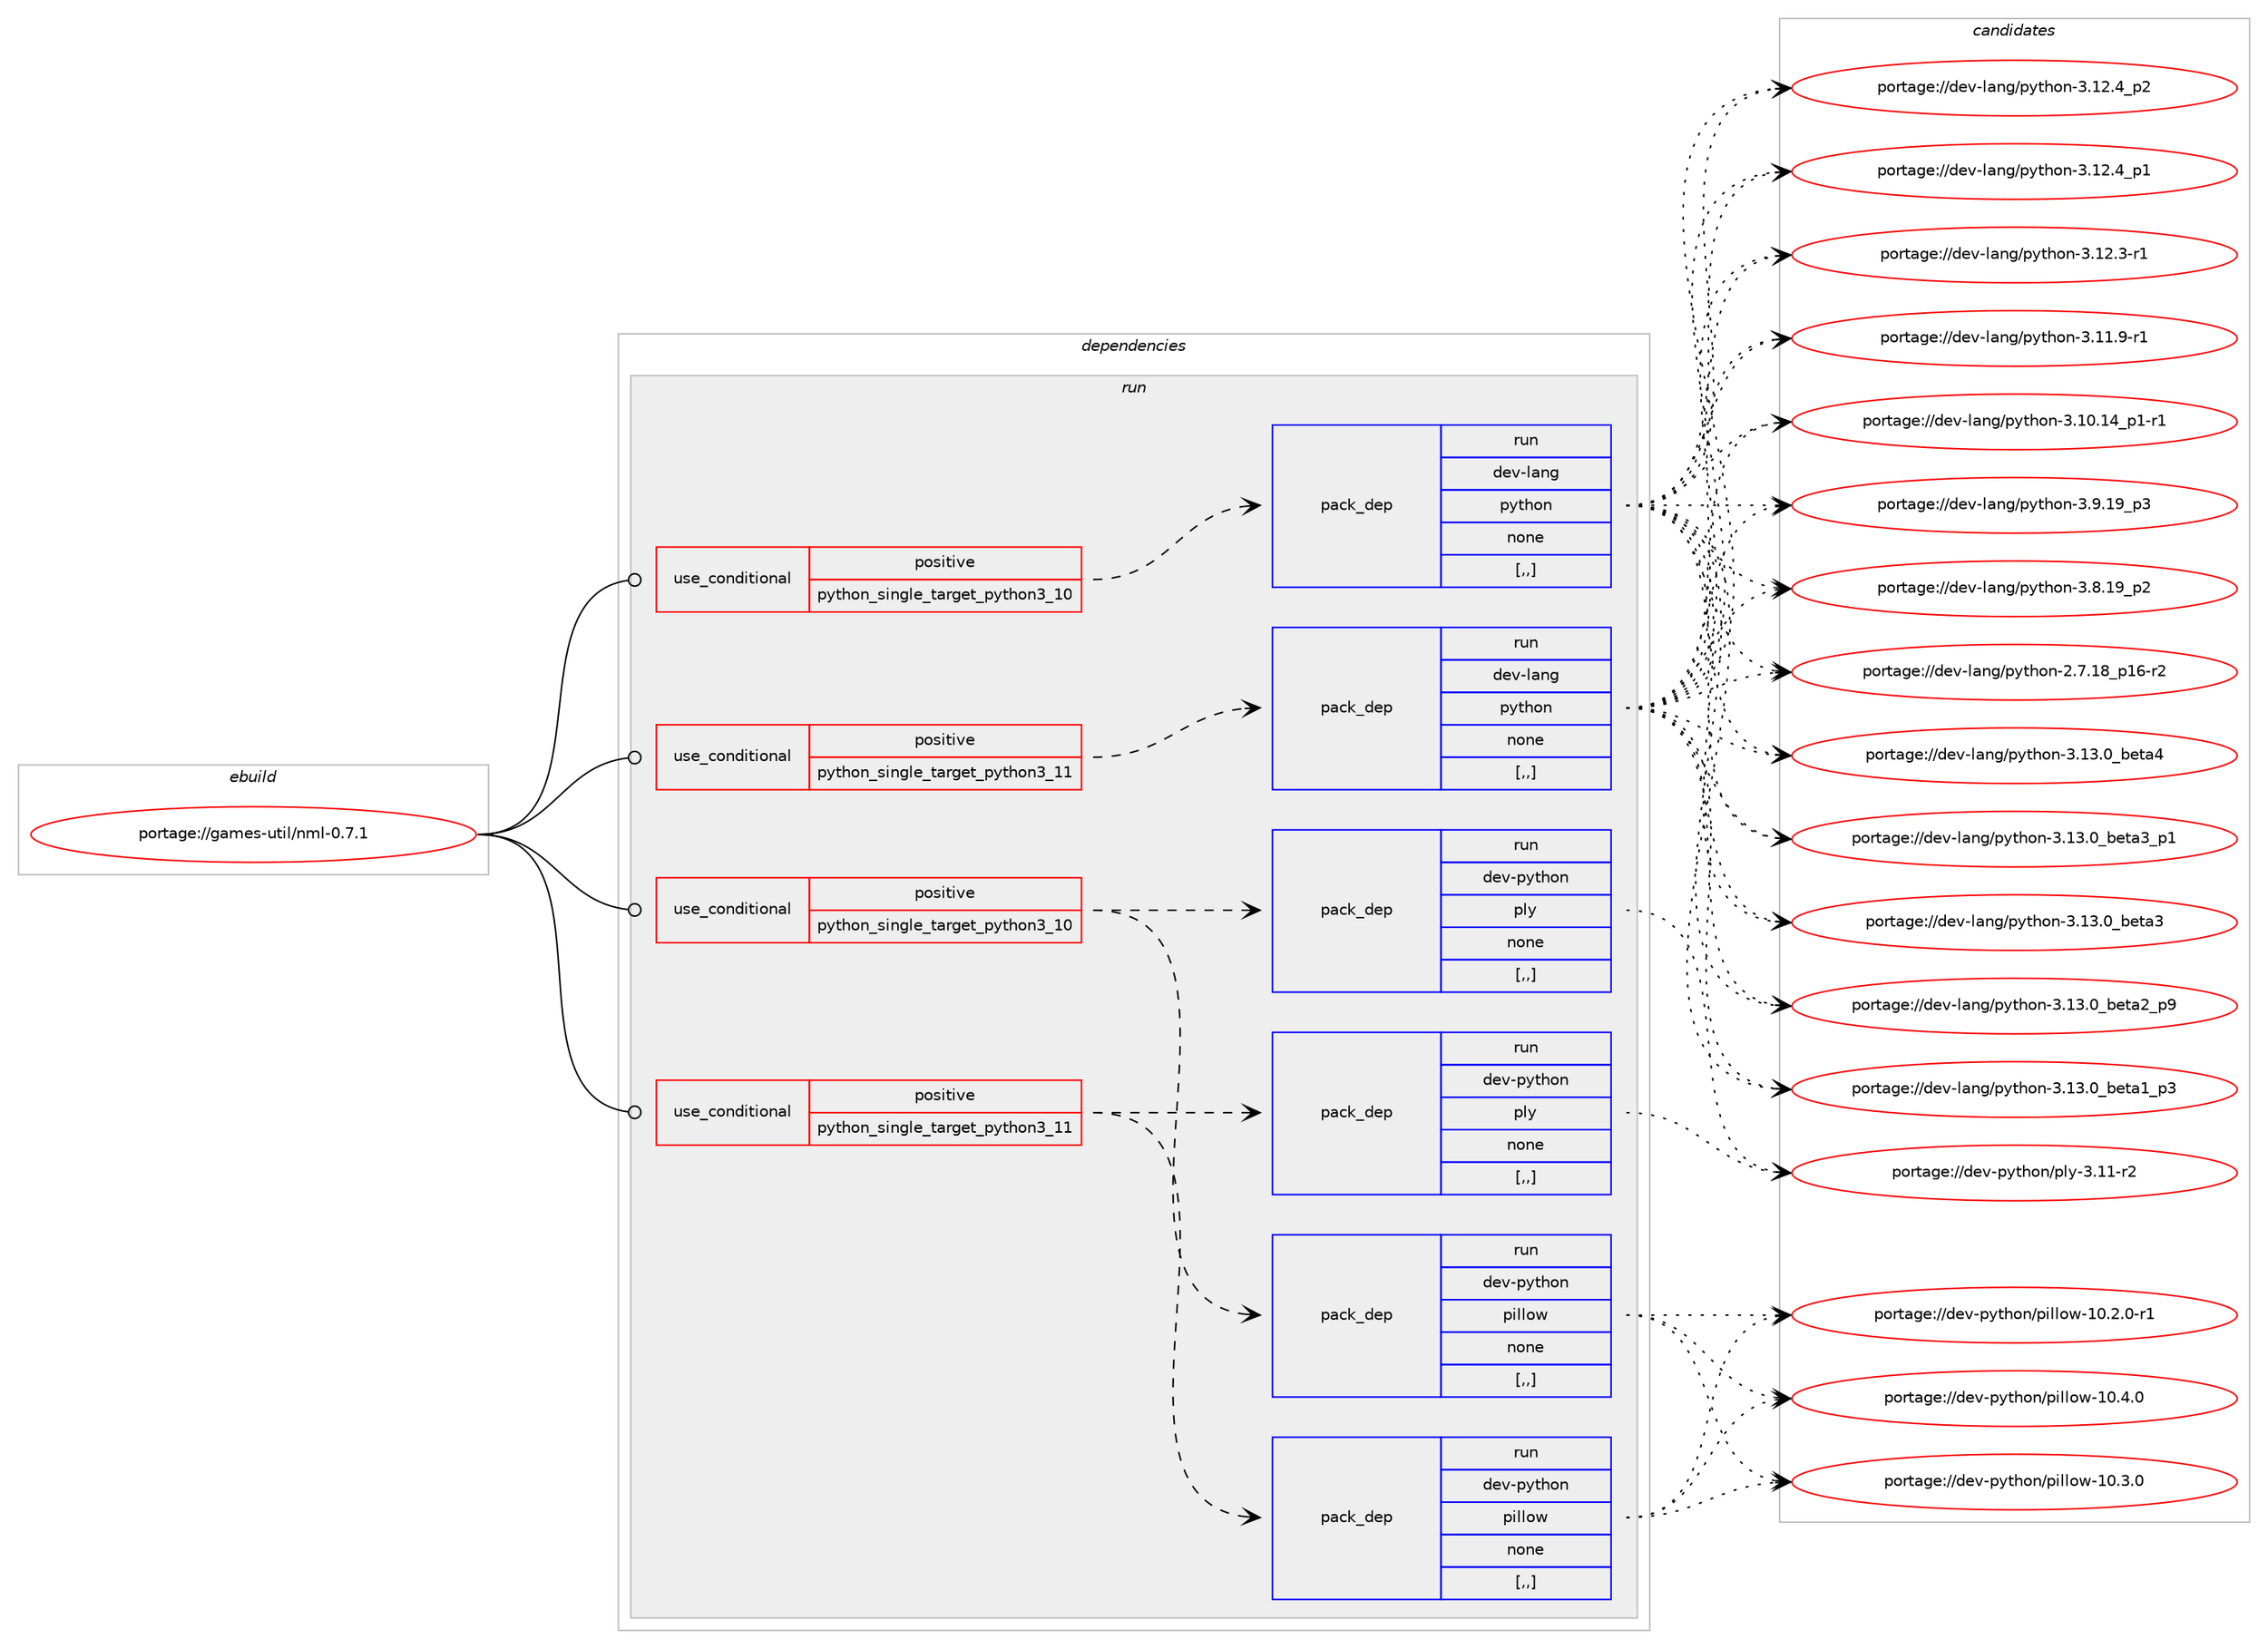 digraph prolog {

# *************
# Graph options
# *************

newrank=true;
concentrate=true;
compound=true;
graph [rankdir=LR,fontname=Helvetica,fontsize=10,ranksep=1.5];#, ranksep=2.5, nodesep=0.2];
edge  [arrowhead=vee];
node  [fontname=Helvetica,fontsize=10];

# **********
# The ebuild
# **********

subgraph cluster_leftcol {
color=gray;
label=<<i>ebuild</i>>;
id [label="portage://games-util/nml-0.7.1", color=red, width=4, href="../games-util/nml-0.7.1.svg"];
}

# ****************
# The dependencies
# ****************

subgraph cluster_midcol {
color=gray;
label=<<i>dependencies</i>>;
subgraph cluster_compile {
fillcolor="#eeeeee";
style=filled;
label=<<i>compile</i>>;
}
subgraph cluster_compileandrun {
fillcolor="#eeeeee";
style=filled;
label=<<i>compile and run</i>>;
}
subgraph cluster_run {
fillcolor="#eeeeee";
style=filled;
label=<<i>run</i>>;
subgraph cond65011 {
dependency235895 [label=<<TABLE BORDER="0" CELLBORDER="1" CELLSPACING="0" CELLPADDING="4"><TR><TD ROWSPAN="3" CELLPADDING="10">use_conditional</TD></TR><TR><TD>positive</TD></TR><TR><TD>python_single_target_python3_10</TD></TR></TABLE>>, shape=none, color=red];
subgraph pack169354 {
dependency235896 [label=<<TABLE BORDER="0" CELLBORDER="1" CELLSPACING="0" CELLPADDING="4" WIDTH="220"><TR><TD ROWSPAN="6" CELLPADDING="30">pack_dep</TD></TR><TR><TD WIDTH="110">run</TD></TR><TR><TD>dev-lang</TD></TR><TR><TD>python</TD></TR><TR><TD>none</TD></TR><TR><TD>[,,]</TD></TR></TABLE>>, shape=none, color=blue];
}
dependency235895:e -> dependency235896:w [weight=20,style="dashed",arrowhead="vee"];
}
id:e -> dependency235895:w [weight=20,style="solid",arrowhead="odot"];
subgraph cond65012 {
dependency235897 [label=<<TABLE BORDER="0" CELLBORDER="1" CELLSPACING="0" CELLPADDING="4"><TR><TD ROWSPAN="3" CELLPADDING="10">use_conditional</TD></TR><TR><TD>positive</TD></TR><TR><TD>python_single_target_python3_10</TD></TR></TABLE>>, shape=none, color=red];
subgraph pack169355 {
dependency235898 [label=<<TABLE BORDER="0" CELLBORDER="1" CELLSPACING="0" CELLPADDING="4" WIDTH="220"><TR><TD ROWSPAN="6" CELLPADDING="30">pack_dep</TD></TR><TR><TD WIDTH="110">run</TD></TR><TR><TD>dev-python</TD></TR><TR><TD>pillow</TD></TR><TR><TD>none</TD></TR><TR><TD>[,,]</TD></TR></TABLE>>, shape=none, color=blue];
}
dependency235897:e -> dependency235898:w [weight=20,style="dashed",arrowhead="vee"];
subgraph pack169356 {
dependency235899 [label=<<TABLE BORDER="0" CELLBORDER="1" CELLSPACING="0" CELLPADDING="4" WIDTH="220"><TR><TD ROWSPAN="6" CELLPADDING="30">pack_dep</TD></TR><TR><TD WIDTH="110">run</TD></TR><TR><TD>dev-python</TD></TR><TR><TD>ply</TD></TR><TR><TD>none</TD></TR><TR><TD>[,,]</TD></TR></TABLE>>, shape=none, color=blue];
}
dependency235897:e -> dependency235899:w [weight=20,style="dashed",arrowhead="vee"];
}
id:e -> dependency235897:w [weight=20,style="solid",arrowhead="odot"];
subgraph cond65013 {
dependency235900 [label=<<TABLE BORDER="0" CELLBORDER="1" CELLSPACING="0" CELLPADDING="4"><TR><TD ROWSPAN="3" CELLPADDING="10">use_conditional</TD></TR><TR><TD>positive</TD></TR><TR><TD>python_single_target_python3_11</TD></TR></TABLE>>, shape=none, color=red];
subgraph pack169357 {
dependency235901 [label=<<TABLE BORDER="0" CELLBORDER="1" CELLSPACING="0" CELLPADDING="4" WIDTH="220"><TR><TD ROWSPAN="6" CELLPADDING="30">pack_dep</TD></TR><TR><TD WIDTH="110">run</TD></TR><TR><TD>dev-lang</TD></TR><TR><TD>python</TD></TR><TR><TD>none</TD></TR><TR><TD>[,,]</TD></TR></TABLE>>, shape=none, color=blue];
}
dependency235900:e -> dependency235901:w [weight=20,style="dashed",arrowhead="vee"];
}
id:e -> dependency235900:w [weight=20,style="solid",arrowhead="odot"];
subgraph cond65014 {
dependency235902 [label=<<TABLE BORDER="0" CELLBORDER="1" CELLSPACING="0" CELLPADDING="4"><TR><TD ROWSPAN="3" CELLPADDING="10">use_conditional</TD></TR><TR><TD>positive</TD></TR><TR><TD>python_single_target_python3_11</TD></TR></TABLE>>, shape=none, color=red];
subgraph pack169358 {
dependency235903 [label=<<TABLE BORDER="0" CELLBORDER="1" CELLSPACING="0" CELLPADDING="4" WIDTH="220"><TR><TD ROWSPAN="6" CELLPADDING="30">pack_dep</TD></TR><TR><TD WIDTH="110">run</TD></TR><TR><TD>dev-python</TD></TR><TR><TD>pillow</TD></TR><TR><TD>none</TD></TR><TR><TD>[,,]</TD></TR></TABLE>>, shape=none, color=blue];
}
dependency235902:e -> dependency235903:w [weight=20,style="dashed",arrowhead="vee"];
subgraph pack169359 {
dependency235904 [label=<<TABLE BORDER="0" CELLBORDER="1" CELLSPACING="0" CELLPADDING="4" WIDTH="220"><TR><TD ROWSPAN="6" CELLPADDING="30">pack_dep</TD></TR><TR><TD WIDTH="110">run</TD></TR><TR><TD>dev-python</TD></TR><TR><TD>ply</TD></TR><TR><TD>none</TD></TR><TR><TD>[,,]</TD></TR></TABLE>>, shape=none, color=blue];
}
dependency235902:e -> dependency235904:w [weight=20,style="dashed",arrowhead="vee"];
}
id:e -> dependency235902:w [weight=20,style="solid",arrowhead="odot"];
}
}

# **************
# The candidates
# **************

subgraph cluster_choices {
rank=same;
color=gray;
label=<<i>candidates</i>>;

subgraph choice169354 {
color=black;
nodesep=1;
choice1001011184510897110103471121211161041111104551464951464895981011169752 [label="portage://dev-lang/python-3.13.0_beta4", color=red, width=4,href="../dev-lang/python-3.13.0_beta4.svg"];
choice10010111845108971101034711212111610411111045514649514648959810111697519511249 [label="portage://dev-lang/python-3.13.0_beta3_p1", color=red, width=4,href="../dev-lang/python-3.13.0_beta3_p1.svg"];
choice1001011184510897110103471121211161041111104551464951464895981011169751 [label="portage://dev-lang/python-3.13.0_beta3", color=red, width=4,href="../dev-lang/python-3.13.0_beta3.svg"];
choice10010111845108971101034711212111610411111045514649514648959810111697509511257 [label="portage://dev-lang/python-3.13.0_beta2_p9", color=red, width=4,href="../dev-lang/python-3.13.0_beta2_p9.svg"];
choice10010111845108971101034711212111610411111045514649514648959810111697499511251 [label="portage://dev-lang/python-3.13.0_beta1_p3", color=red, width=4,href="../dev-lang/python-3.13.0_beta1_p3.svg"];
choice100101118451089711010347112121116104111110455146495046529511250 [label="portage://dev-lang/python-3.12.4_p2", color=red, width=4,href="../dev-lang/python-3.12.4_p2.svg"];
choice100101118451089711010347112121116104111110455146495046529511249 [label="portage://dev-lang/python-3.12.4_p1", color=red, width=4,href="../dev-lang/python-3.12.4_p1.svg"];
choice100101118451089711010347112121116104111110455146495046514511449 [label="portage://dev-lang/python-3.12.3-r1", color=red, width=4,href="../dev-lang/python-3.12.3-r1.svg"];
choice100101118451089711010347112121116104111110455146494946574511449 [label="portage://dev-lang/python-3.11.9-r1", color=red, width=4,href="../dev-lang/python-3.11.9-r1.svg"];
choice100101118451089711010347112121116104111110455146494846495295112494511449 [label="portage://dev-lang/python-3.10.14_p1-r1", color=red, width=4,href="../dev-lang/python-3.10.14_p1-r1.svg"];
choice100101118451089711010347112121116104111110455146574649579511251 [label="portage://dev-lang/python-3.9.19_p3", color=red, width=4,href="../dev-lang/python-3.9.19_p3.svg"];
choice100101118451089711010347112121116104111110455146564649579511250 [label="portage://dev-lang/python-3.8.19_p2", color=red, width=4,href="../dev-lang/python-3.8.19_p2.svg"];
choice100101118451089711010347112121116104111110455046554649569511249544511450 [label="portage://dev-lang/python-2.7.18_p16-r2", color=red, width=4,href="../dev-lang/python-2.7.18_p16-r2.svg"];
dependency235896:e -> choice1001011184510897110103471121211161041111104551464951464895981011169752:w [style=dotted,weight="100"];
dependency235896:e -> choice10010111845108971101034711212111610411111045514649514648959810111697519511249:w [style=dotted,weight="100"];
dependency235896:e -> choice1001011184510897110103471121211161041111104551464951464895981011169751:w [style=dotted,weight="100"];
dependency235896:e -> choice10010111845108971101034711212111610411111045514649514648959810111697509511257:w [style=dotted,weight="100"];
dependency235896:e -> choice10010111845108971101034711212111610411111045514649514648959810111697499511251:w [style=dotted,weight="100"];
dependency235896:e -> choice100101118451089711010347112121116104111110455146495046529511250:w [style=dotted,weight="100"];
dependency235896:e -> choice100101118451089711010347112121116104111110455146495046529511249:w [style=dotted,weight="100"];
dependency235896:e -> choice100101118451089711010347112121116104111110455146495046514511449:w [style=dotted,weight="100"];
dependency235896:e -> choice100101118451089711010347112121116104111110455146494946574511449:w [style=dotted,weight="100"];
dependency235896:e -> choice100101118451089711010347112121116104111110455146494846495295112494511449:w [style=dotted,weight="100"];
dependency235896:e -> choice100101118451089711010347112121116104111110455146574649579511251:w [style=dotted,weight="100"];
dependency235896:e -> choice100101118451089711010347112121116104111110455146564649579511250:w [style=dotted,weight="100"];
dependency235896:e -> choice100101118451089711010347112121116104111110455046554649569511249544511450:w [style=dotted,weight="100"];
}
subgraph choice169355 {
color=black;
nodesep=1;
choice100101118451121211161041111104711210510810811111945494846524648 [label="portage://dev-python/pillow-10.4.0", color=red, width=4,href="../dev-python/pillow-10.4.0.svg"];
choice100101118451121211161041111104711210510810811111945494846514648 [label="portage://dev-python/pillow-10.3.0", color=red, width=4,href="../dev-python/pillow-10.3.0.svg"];
choice1001011184511212111610411111047112105108108111119454948465046484511449 [label="portage://dev-python/pillow-10.2.0-r1", color=red, width=4,href="../dev-python/pillow-10.2.0-r1.svg"];
dependency235898:e -> choice100101118451121211161041111104711210510810811111945494846524648:w [style=dotted,weight="100"];
dependency235898:e -> choice100101118451121211161041111104711210510810811111945494846514648:w [style=dotted,weight="100"];
dependency235898:e -> choice1001011184511212111610411111047112105108108111119454948465046484511449:w [style=dotted,weight="100"];
}
subgraph choice169356 {
color=black;
nodesep=1;
choice100101118451121211161041111104711210812145514649494511450 [label="portage://dev-python/ply-3.11-r2", color=red, width=4,href="../dev-python/ply-3.11-r2.svg"];
dependency235899:e -> choice100101118451121211161041111104711210812145514649494511450:w [style=dotted,weight="100"];
}
subgraph choice169357 {
color=black;
nodesep=1;
choice1001011184510897110103471121211161041111104551464951464895981011169752 [label="portage://dev-lang/python-3.13.0_beta4", color=red, width=4,href="../dev-lang/python-3.13.0_beta4.svg"];
choice10010111845108971101034711212111610411111045514649514648959810111697519511249 [label="portage://dev-lang/python-3.13.0_beta3_p1", color=red, width=4,href="../dev-lang/python-3.13.0_beta3_p1.svg"];
choice1001011184510897110103471121211161041111104551464951464895981011169751 [label="portage://dev-lang/python-3.13.0_beta3", color=red, width=4,href="../dev-lang/python-3.13.0_beta3.svg"];
choice10010111845108971101034711212111610411111045514649514648959810111697509511257 [label="portage://dev-lang/python-3.13.0_beta2_p9", color=red, width=4,href="../dev-lang/python-3.13.0_beta2_p9.svg"];
choice10010111845108971101034711212111610411111045514649514648959810111697499511251 [label="portage://dev-lang/python-3.13.0_beta1_p3", color=red, width=4,href="../dev-lang/python-3.13.0_beta1_p3.svg"];
choice100101118451089711010347112121116104111110455146495046529511250 [label="portage://dev-lang/python-3.12.4_p2", color=red, width=4,href="../dev-lang/python-3.12.4_p2.svg"];
choice100101118451089711010347112121116104111110455146495046529511249 [label="portage://dev-lang/python-3.12.4_p1", color=red, width=4,href="../dev-lang/python-3.12.4_p1.svg"];
choice100101118451089711010347112121116104111110455146495046514511449 [label="portage://dev-lang/python-3.12.3-r1", color=red, width=4,href="../dev-lang/python-3.12.3-r1.svg"];
choice100101118451089711010347112121116104111110455146494946574511449 [label="portage://dev-lang/python-3.11.9-r1", color=red, width=4,href="../dev-lang/python-3.11.9-r1.svg"];
choice100101118451089711010347112121116104111110455146494846495295112494511449 [label="portage://dev-lang/python-3.10.14_p1-r1", color=red, width=4,href="../dev-lang/python-3.10.14_p1-r1.svg"];
choice100101118451089711010347112121116104111110455146574649579511251 [label="portage://dev-lang/python-3.9.19_p3", color=red, width=4,href="../dev-lang/python-3.9.19_p3.svg"];
choice100101118451089711010347112121116104111110455146564649579511250 [label="portage://dev-lang/python-3.8.19_p2", color=red, width=4,href="../dev-lang/python-3.8.19_p2.svg"];
choice100101118451089711010347112121116104111110455046554649569511249544511450 [label="portage://dev-lang/python-2.7.18_p16-r2", color=red, width=4,href="../dev-lang/python-2.7.18_p16-r2.svg"];
dependency235901:e -> choice1001011184510897110103471121211161041111104551464951464895981011169752:w [style=dotted,weight="100"];
dependency235901:e -> choice10010111845108971101034711212111610411111045514649514648959810111697519511249:w [style=dotted,weight="100"];
dependency235901:e -> choice1001011184510897110103471121211161041111104551464951464895981011169751:w [style=dotted,weight="100"];
dependency235901:e -> choice10010111845108971101034711212111610411111045514649514648959810111697509511257:w [style=dotted,weight="100"];
dependency235901:e -> choice10010111845108971101034711212111610411111045514649514648959810111697499511251:w [style=dotted,weight="100"];
dependency235901:e -> choice100101118451089711010347112121116104111110455146495046529511250:w [style=dotted,weight="100"];
dependency235901:e -> choice100101118451089711010347112121116104111110455146495046529511249:w [style=dotted,weight="100"];
dependency235901:e -> choice100101118451089711010347112121116104111110455146495046514511449:w [style=dotted,weight="100"];
dependency235901:e -> choice100101118451089711010347112121116104111110455146494946574511449:w [style=dotted,weight="100"];
dependency235901:e -> choice100101118451089711010347112121116104111110455146494846495295112494511449:w [style=dotted,weight="100"];
dependency235901:e -> choice100101118451089711010347112121116104111110455146574649579511251:w [style=dotted,weight="100"];
dependency235901:e -> choice100101118451089711010347112121116104111110455146564649579511250:w [style=dotted,weight="100"];
dependency235901:e -> choice100101118451089711010347112121116104111110455046554649569511249544511450:w [style=dotted,weight="100"];
}
subgraph choice169358 {
color=black;
nodesep=1;
choice100101118451121211161041111104711210510810811111945494846524648 [label="portage://dev-python/pillow-10.4.0", color=red, width=4,href="../dev-python/pillow-10.4.0.svg"];
choice100101118451121211161041111104711210510810811111945494846514648 [label="portage://dev-python/pillow-10.3.0", color=red, width=4,href="../dev-python/pillow-10.3.0.svg"];
choice1001011184511212111610411111047112105108108111119454948465046484511449 [label="portage://dev-python/pillow-10.2.0-r1", color=red, width=4,href="../dev-python/pillow-10.2.0-r1.svg"];
dependency235903:e -> choice100101118451121211161041111104711210510810811111945494846524648:w [style=dotted,weight="100"];
dependency235903:e -> choice100101118451121211161041111104711210510810811111945494846514648:w [style=dotted,weight="100"];
dependency235903:e -> choice1001011184511212111610411111047112105108108111119454948465046484511449:w [style=dotted,weight="100"];
}
subgraph choice169359 {
color=black;
nodesep=1;
choice100101118451121211161041111104711210812145514649494511450 [label="portage://dev-python/ply-3.11-r2", color=red, width=4,href="../dev-python/ply-3.11-r2.svg"];
dependency235904:e -> choice100101118451121211161041111104711210812145514649494511450:w [style=dotted,weight="100"];
}
}

}
